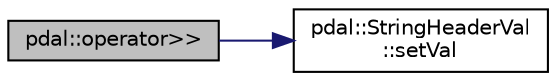digraph "pdal::operator&gt;&gt;"
{
  edge [fontname="Helvetica",fontsize="10",labelfontname="Helvetica",labelfontsize="10"];
  node [fontname="Helvetica",fontsize="10",shape=record];
  rankdir="LR";
  Node1 [label="pdal::operator\>\>",height=0.2,width=0.4,color="black", fillcolor="grey75", style="filled", fontcolor="black"];
  Node1 -> Node2 [color="midnightblue",fontsize="10",style="solid",fontname="Helvetica"];
  Node2 [label="pdal::StringHeaderVal\l::setVal",height=0.2,width=0.4,color="black", fillcolor="white", style="filled",URL="$classpdal_1_1StringHeaderVal.html#a8977b145d948a95482b4039dda5c8b1b"];
}
